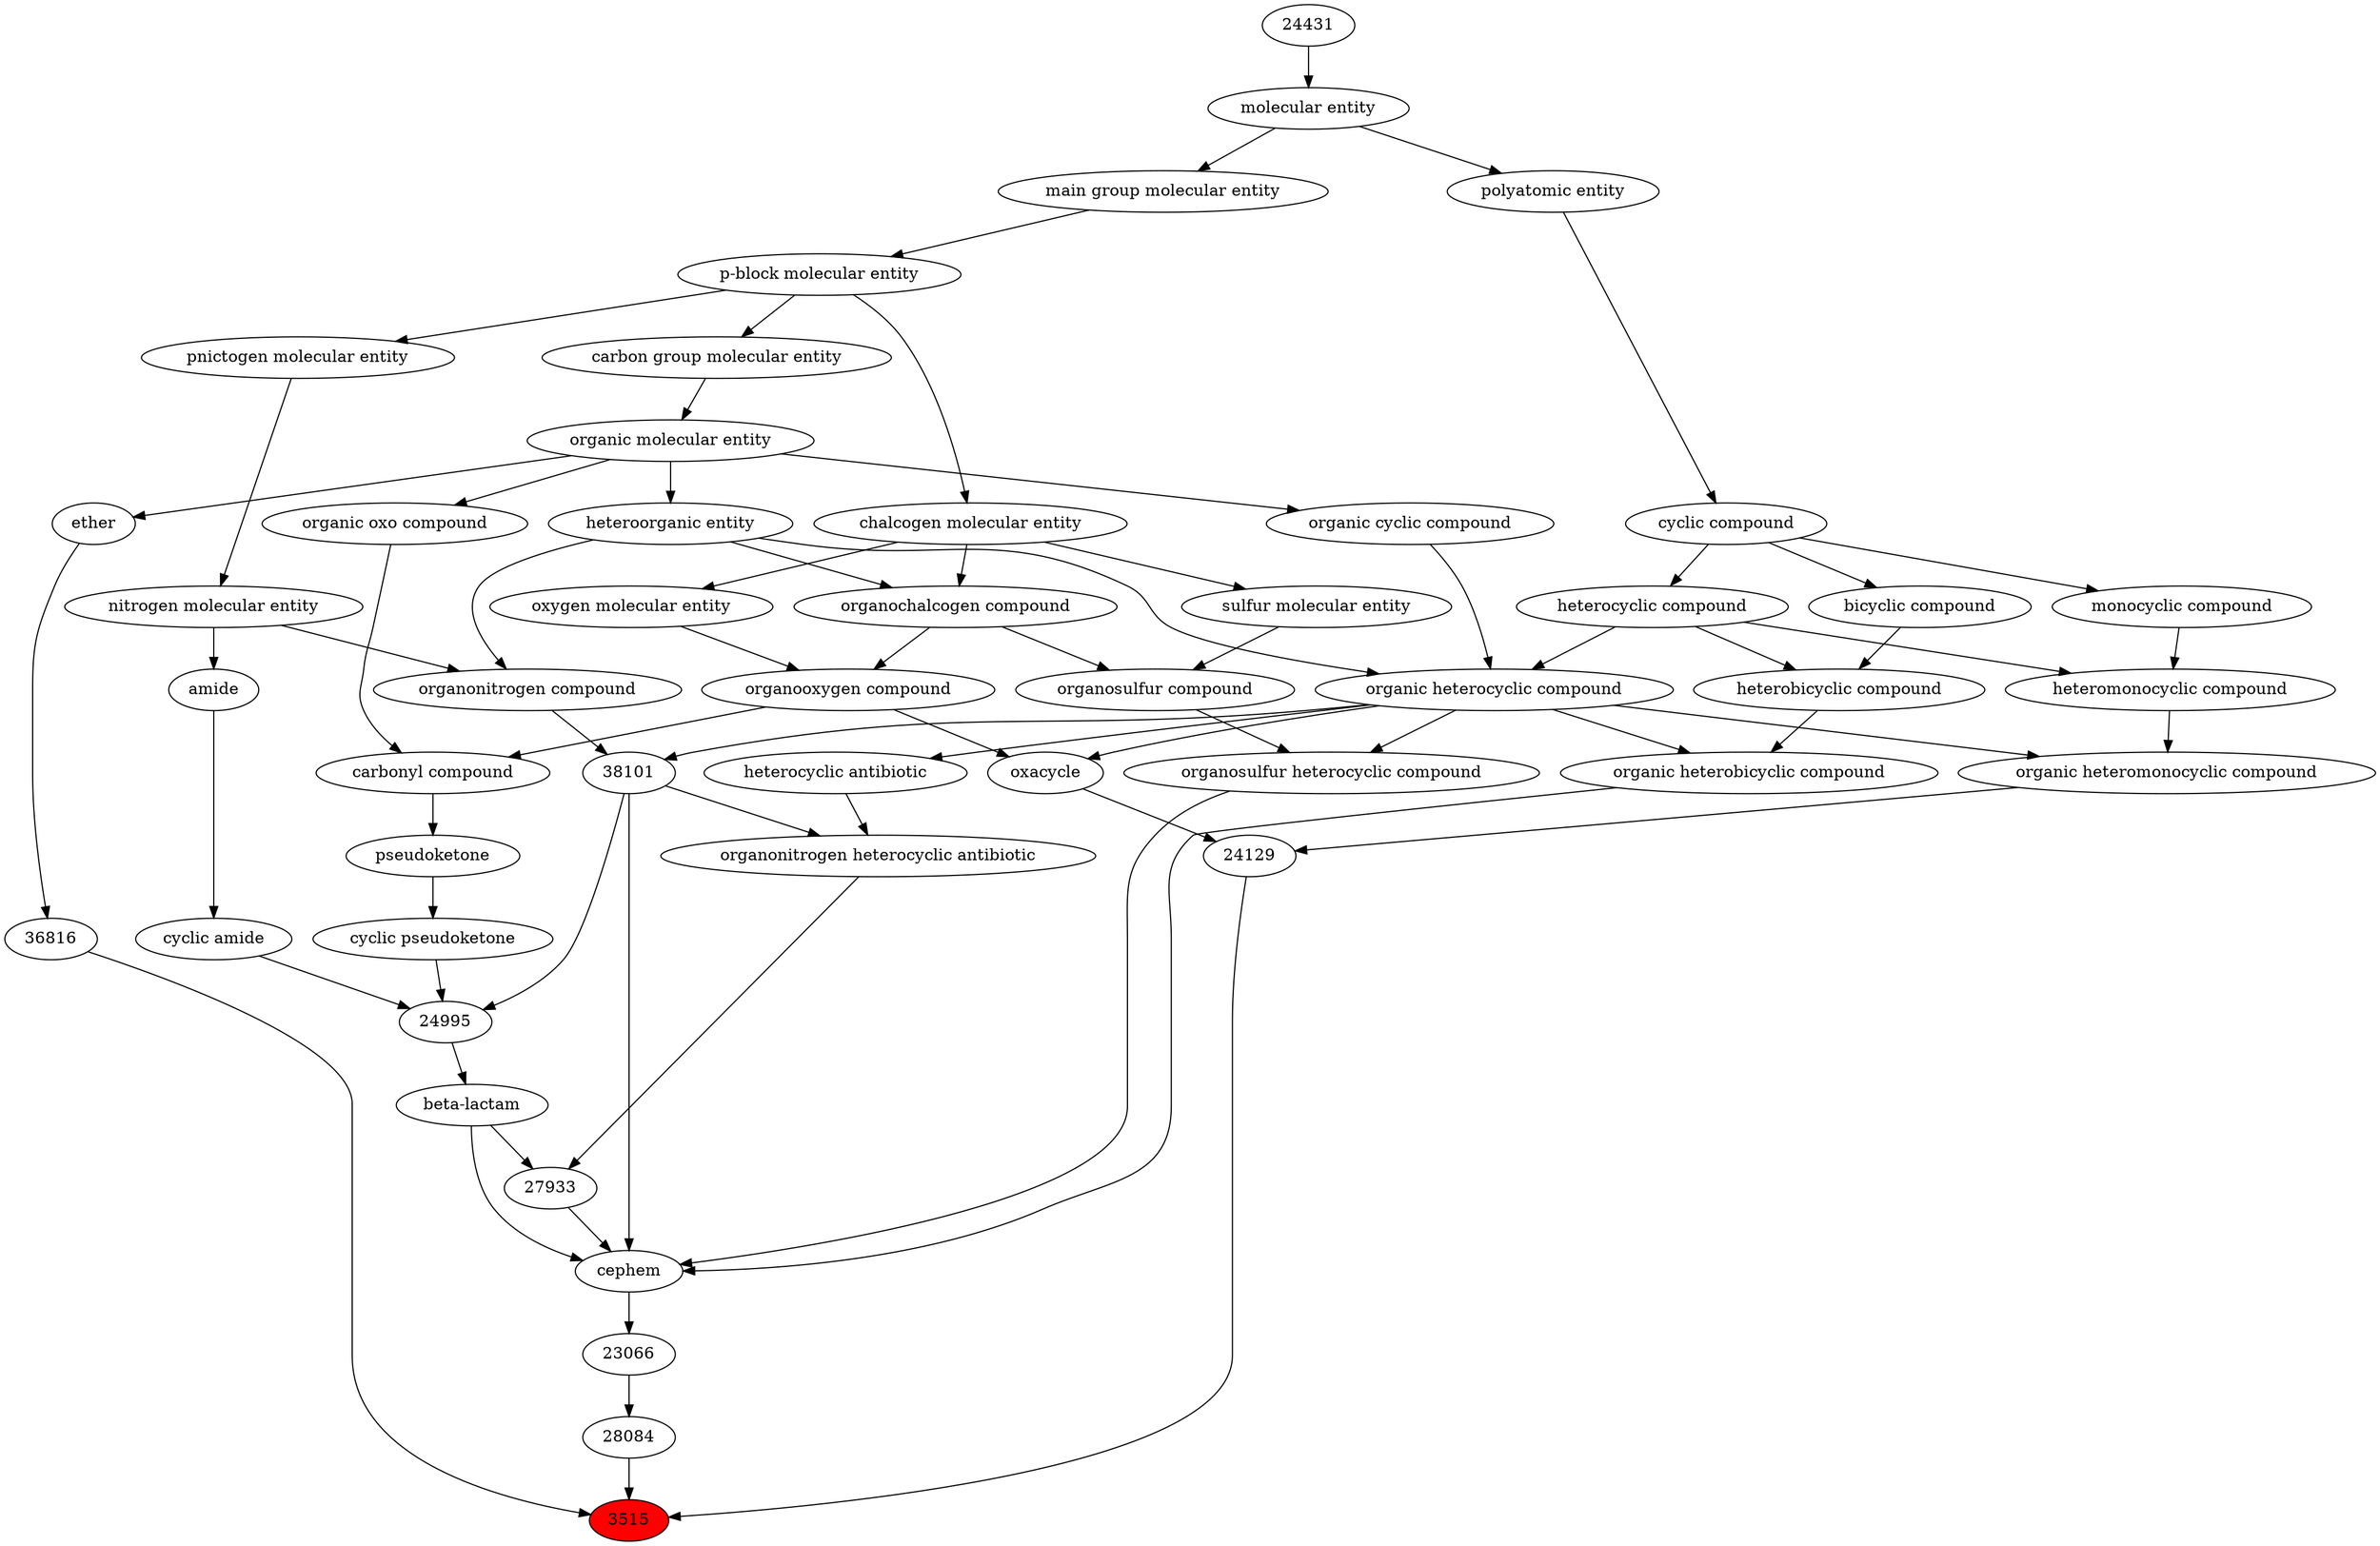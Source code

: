 digraph tree{ 
3515 [label="3515" fillcolor=red style=filled]
28084 -> 3515
24129 -> 3515
36816 -> 3515
28084 [label="28084"]
23066 -> 28084
24129 [label="24129"]
25693 -> 24129
38104 -> 24129
36816 [label="36816"]
25698 -> 36816
23066 [label="23066"]
38311 -> 23066
25693 [label="organic heteromonocyclic compound"]
33670 -> 25693
24532 -> 25693
38104 [label="oxacycle"]
24532 -> 38104
36963 -> 38104
25698 [label="ether"]
50860 -> 25698
38311 [label="cephem"]
27171 -> 38311
38101 -> 38311
38106 -> 38311
27933 -> 38311
35627 -> 38311
33670 [label="heteromonocyclic compound"]
5686 -> 33670
33661 -> 33670
24532 [label="organic heterocyclic compound"]
33285 -> 24532
33832 -> 24532
5686 -> 24532
36963 [label="organooxygen compound"]
36962 -> 36963
25806 -> 36963
50860 [label="organic molecular entity"]
33582 -> 50860
27171 [label="organic heterobicyclic compound"]
33672 -> 27171
24532 -> 27171
38101 [label="38101"]
24532 -> 38101
35352 -> 38101
38106 [label="organosulfur heterocyclic compound"]
33261 -> 38106
24532 -> 38106
27933 [label="27933"]
35627 -> 27933
25558 -> 27933
35627 [label="beta-lactam"]
24995 -> 35627
5686 [label="heterocyclic compound"]
33595 -> 5686
33661 [label="monocyclic compound"]
33595 -> 33661
33285 [label="heteroorganic entity"]
50860 -> 33285
33832 [label="organic cyclic compound"]
50860 -> 33832
36962 [label="organochalcogen compound"]
33285 -> 36962
33304 -> 36962
25806 [label="oxygen molecular entity"]
33304 -> 25806
33582 [label="carbon group molecular entity"]
33675 -> 33582
33672 [label="heterobicyclic compound"]
33636 -> 33672
5686 -> 33672
35352 [label="organonitrogen compound"]
51143 -> 35352
33285 -> 35352
33261 [label="organosulfur compound"]
36962 -> 33261
26835 -> 33261
25558 [label="organonitrogen heterocyclic antibiotic"]
38101 -> 25558
24531 -> 25558
24995 [label="24995"]
36588 -> 24995
38101 -> 24995
23443 -> 24995
33595 [label="cyclic compound"]
36357 -> 33595
33304 [label="chalcogen molecular entity"]
33675 -> 33304
33675 [label="p-block molecular entity"]
33579 -> 33675
33636 [label="bicyclic compound"]
33595 -> 33636
51143 [label="nitrogen molecular entity"]
33302 -> 51143
26835 [label="sulfur molecular entity"]
33304 -> 26835
24531 [label="heterocyclic antibiotic"]
24532 -> 24531
36588 [label="cyclic pseudoketone"]
36585 -> 36588
23443 [label="cyclic amide"]
32988 -> 23443
36357 [label="polyatomic entity"]
23367 -> 36357
33579 [label="main group molecular entity"]
23367 -> 33579
33302 [label="pnictogen molecular entity"]
33675 -> 33302
36585 [label="pseudoketone"]
36586 -> 36585
32988 [label="amide"]
51143 -> 32988
23367 [label="molecular entity"]
24431 -> 23367
36586 [label="carbonyl compound"]
36587 -> 36586
36963 -> 36586
24431 [label="24431"]
36587 [label="organic oxo compound"]
50860 -> 36587
}